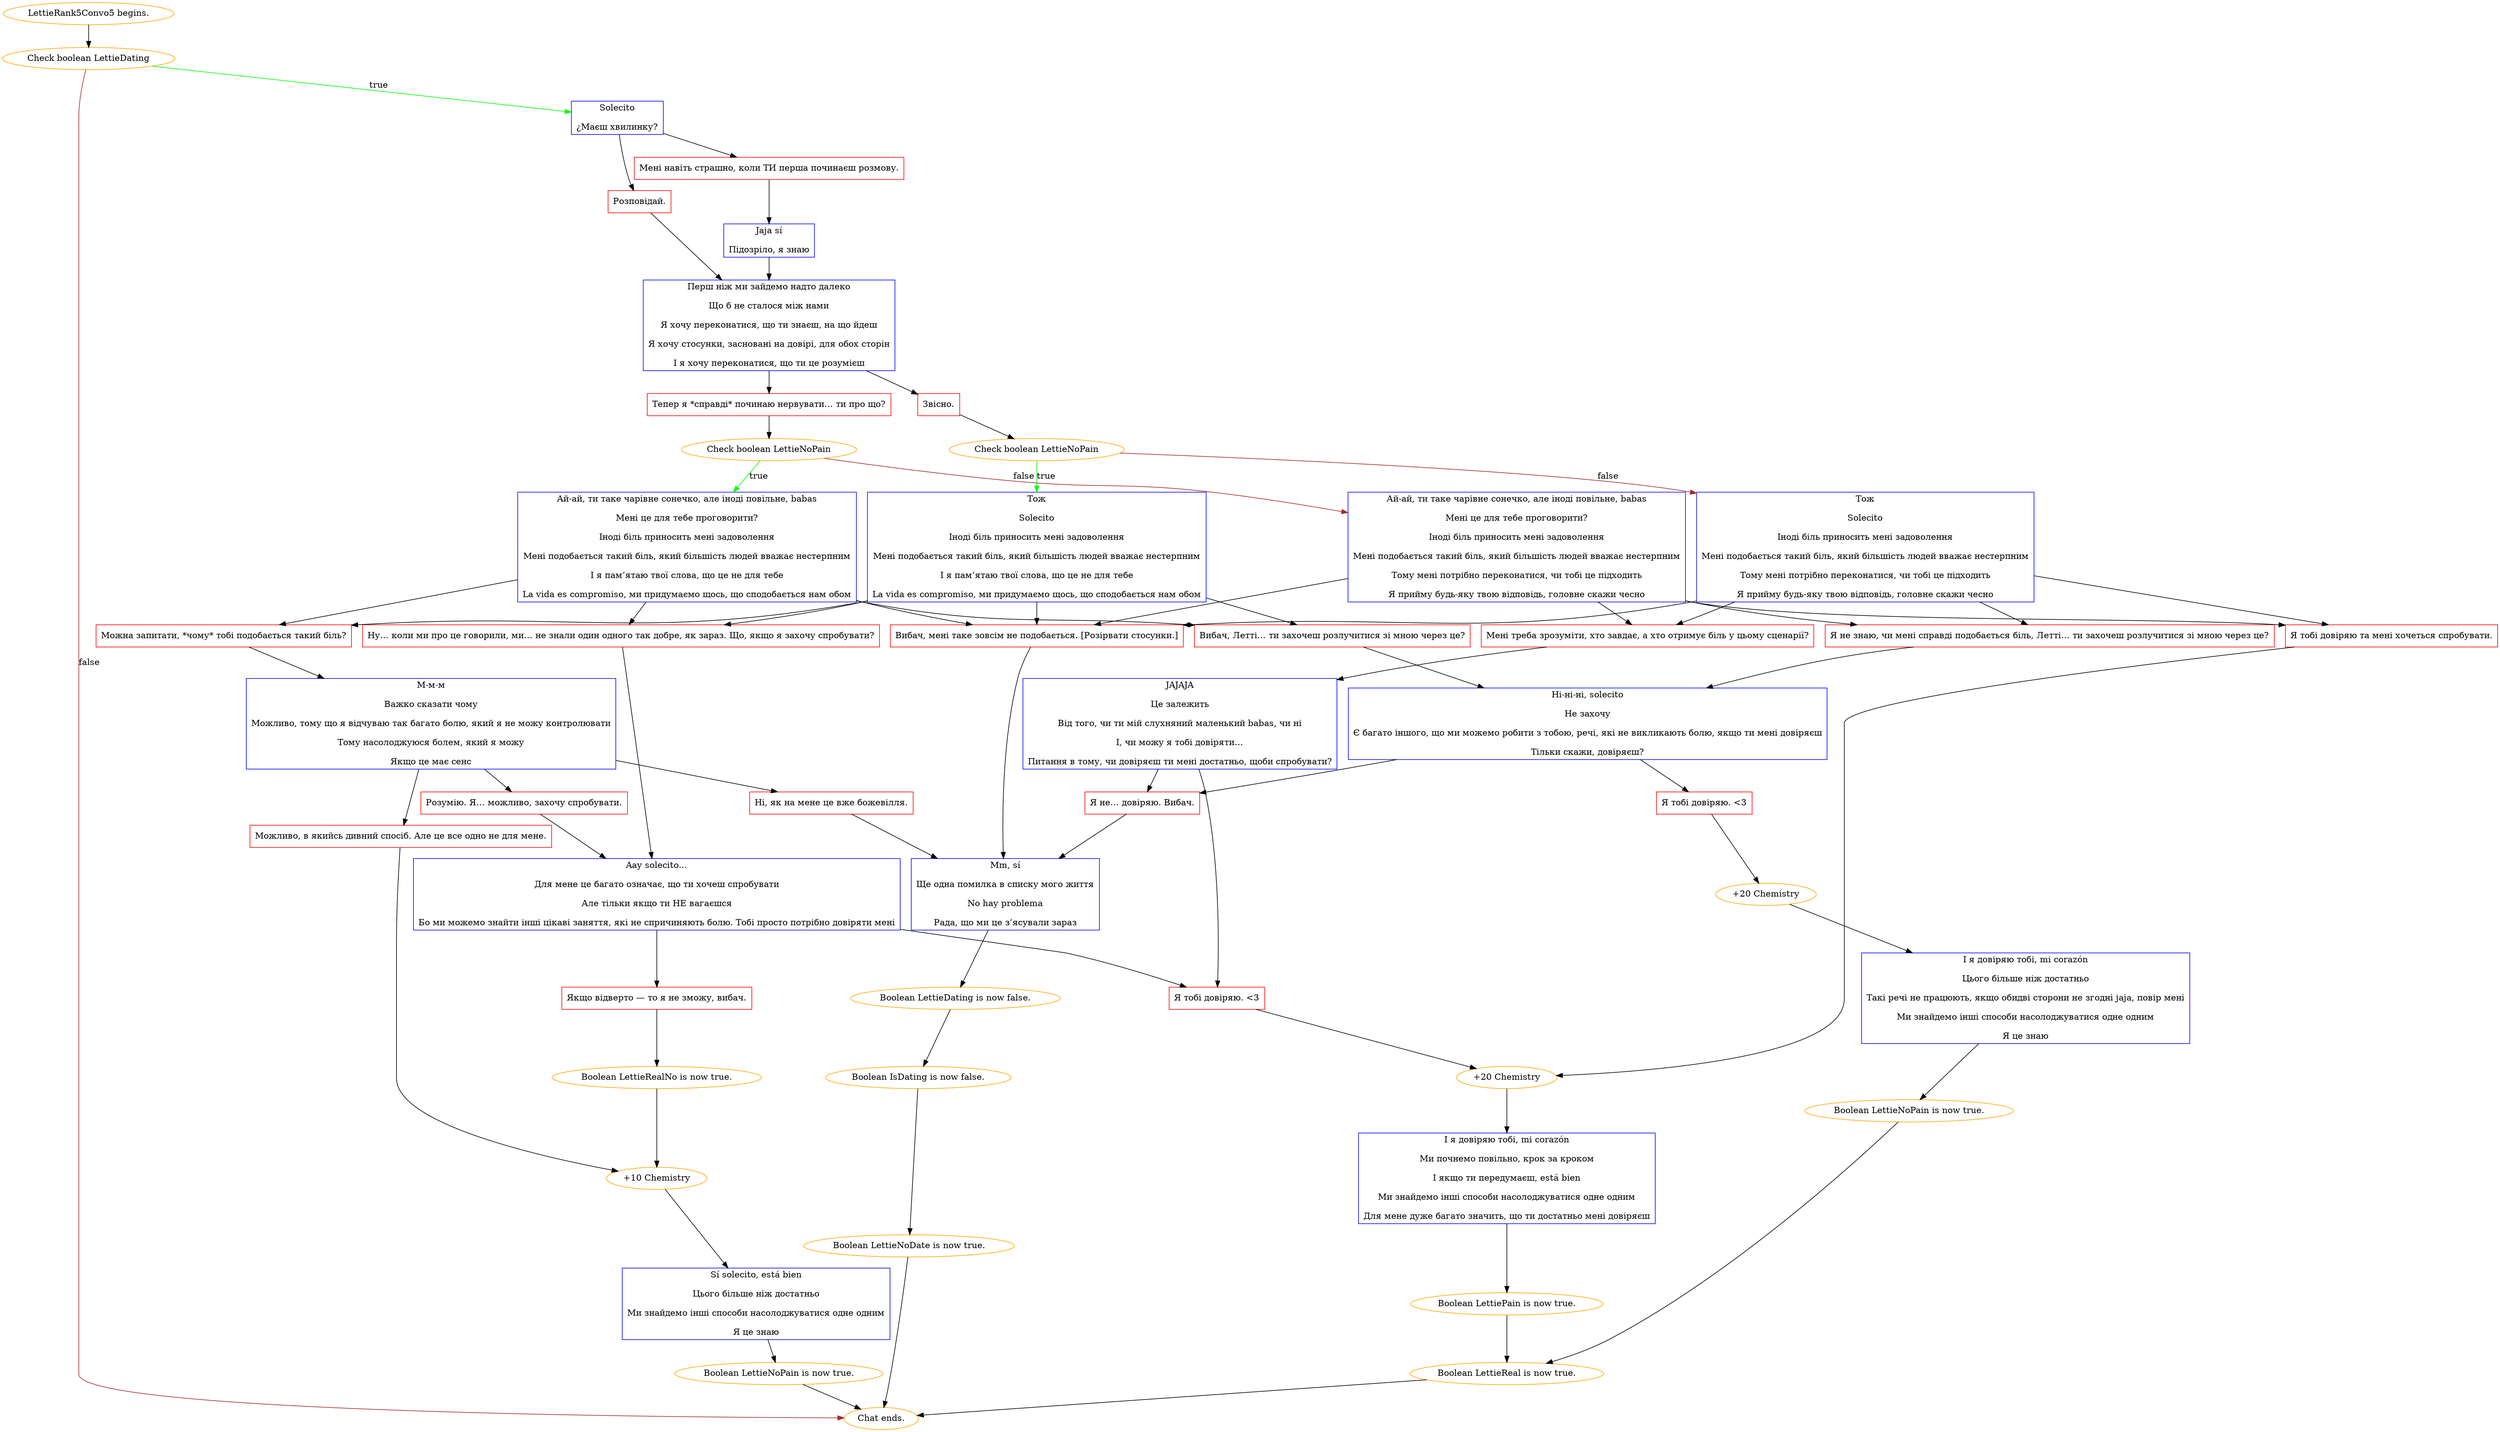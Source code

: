 digraph {
	"LettieRank5Convo5 begins." [color=orange];
		"LettieRank5Convo5 begins." -> j2659188471;
	j2659188471 [label="Check boolean LettieDating",color=orange];
		j2659188471 -> j2022209283 [label=true,color=green];
		j2659188471 -> "Chat ends." [label=false,color=brown];
	j2022209283 [label="Solecito
¿Маєш хвилинку?",shape=box,color=blue];
		j2022209283 -> j746107814;
		j2022209283 -> j3416145417;
	"Chat ends." [color=orange];
	j746107814 [label="Розповідай.",shape=box,color=red];
		j746107814 -> j1545136983;
	j3416145417 [label="Мені навіть страшно, коли ТИ перша починаєш розмову.",shape=box,color=red];
		j3416145417 -> j3726013987;
	j1545136983 [label="Перш ніж ми зайдемо надто далеко
Що б не сталося між нами
Я хочу переконатися, що ти знаєш, на що йдеш
Я хочу стосунки, засновані на довірі, для обох сторін
І я хочу переконатися, що ти це розумієш",shape=box,color=blue];
		j1545136983 -> j558682510;
		j1545136983 -> j231777119;
	j3726013987 [label="Jaja sí
Підозріло, я знаю",shape=box,color=blue];
		j3726013987 -> j1545136983;
	j558682510 [label="Звісно.",shape=box,color=red];
		j558682510 -> j3478675834;
	j231777119 [label="Тепер я *справді* починаю нервувати… ти про що?",shape=box,color=red];
		j231777119 -> j1381516603;
	j3478675834 [label="Check boolean LettieNoPain",color=orange];
		j3478675834 -> j2365470125 [label=true,color=green];
		j3478675834 -> j2468793979 [label=false,color=brown];
	j1381516603 [label="Check boolean LettieNoPain",color=orange];
		j1381516603 -> j3675120179 [label=true,color=green];
		j1381516603 -> j677734481 [label=false,color=brown];
	j2365470125 [label="Тож
Solecito
Іноді біль приносить мені задоволення
Мені подобається такий біль, який більшість людей вважає нестерпним
І я пам’ятаю твої слова, що це не для тебе
La vida es compromiso, ми придумаємо щось, що сподобається нам обом",shape=box,color=blue];
		j2365470125 -> j2679001955;
		j2365470125 -> j86833935;
		j2365470125 -> j1743269166;
		j2365470125 -> j15721994;
	j2468793979 [label="Тож
Solecito
Іноді біль приносить мені задоволення
Мені подобається такий біль, який більшість людей вважає нестерпним
Тому мені потрібно переконатися, чи тобі це підходить
Я прийму будь-яку твою відповідь, головне скажи чесно",shape=box,color=blue];
		j2468793979 -> j15721994;
		j2468793979 -> j200814317;
		j2468793979 -> j290747502;
		j2468793979 -> j3042674257;
	j3675120179 [label="Ай-ай, ти таке чарівне сонечко, але іноді повільне, babas
Мені це для тебе проговорити?
Іноді біль приносить мені задоволення
Мені подобається такий біль, який більшість людей вважає нестерпним
І я пам’ятаю твої слова, що це не для тебе
La vida es compromiso, ми придумаємо щось, що сподобається нам обом",shape=box,color=blue];
		j3675120179 -> j2679001955;
		j3675120179 -> j86833935;
		j3675120179 -> j1743269166;
		j3675120179 -> j15721994;
	j677734481 [label="Ай-ай, ти таке чарівне сонечко, але іноді повільне, babas
Мені це для тебе проговорити?
Іноді біль приносить мені задоволення
Мені подобається такий біль, який більшість людей вважає нестерпним
Тому мені потрібно переконатися, чи тобі це підходить
Я прийму будь-яку твою відповідь, головне скажи чесно",shape=box,color=blue];
		j677734481 -> j15721994;
		j677734481 -> j200814317;
		j677734481 -> j290747502;
		j677734481 -> j3042674257;
	j2679001955 [label="Вибач, Летті… ти захочеш розлучитися зі мною через це?",shape=box,color=red];
		j2679001955 -> j2130992547;
	j86833935 [label="Ну… коли ми про це говорили, ми… не знали один одного так добре, як зараз. Що, якщо я захочу спробувати?",shape=box,color=red];
		j86833935 -> j3140020947;
	j1743269166 [label="Можна запитати, *чому* тобі подобається такий біль?",shape=box,color=red];
		j1743269166 -> j4190815774;
	j15721994 [label="Вибач, мені таке зовсім не подобається. [Розірвати стосунки.]",shape=box,color=red];
		j15721994 -> j3585224649;
	j200814317 [label="Мені треба зрозуміти, хто завдає, а хто отримує біль у цьому сценарії?",shape=box,color=red];
		j200814317 -> j2305953534;
	j290747502 [label="Я тобі довіряю та мені хочеться спробувати.",shape=box,color=red];
		j290747502 -> j301334091;
	j3042674257 [label="Я не знаю, чи мені справді подобається біль, Летті… ти захочеш розлучитися зі мною через це?",shape=box,color=red];
		j3042674257 -> j2130992547;
	j2130992547 [label="Ні-ні-ні, solecito
Не захочу
Є багато іншого, що ми можемо робити з тобою, речі, які не викликають болю, якщо ти мені довіряєш
Тільки скажи, довіряєш?",shape=box,color=blue];
		j2130992547 -> j2383725336;
		j2130992547 -> j610443334;
	j3140020947 [label="Aay solecito...
Для мене це багато означає, що ти хочеш спробувати
Але тільки якщо ти НЕ вагаєшся
Бо ми можемо знайти інші цікаві заняття, які не спричиняють болю. Тобі просто потрібно довіряти мені",shape=box,color=blue];
		j3140020947 -> j3639033969;
		j3140020947 -> j3654349246;
	j4190815774 [label="М-м-м
Важко сказати чому
Можливо, тому що я відчуваю так багато болю, який я не можу контролювати
Тому насолоджуюся болем, який я можу
Якщо це має сенс",shape=box,color=blue];
		j4190815774 -> j2790745999;
		j4190815774 -> j4217355143;
		j4190815774 -> j837028399;
	j3585224649 [label="Mm, sí
Ще одна помилка в списку мого життя
No hay problema
Рада, що ми це з’ясували зараз",shape=box,color=blue];
		j3585224649 -> j2548450594;
	j2305953534 [label="JAJAJA
Це залежить
Від того, чи ти мій слухняний маленький babas, чи ні
І, чи можу я тобі довіряти…
Питання в тому, чи довіряєш ти мені достатньо, щоби спробувати?",shape=box,color=blue];
		j2305953534 -> j3639033969;
		j2305953534 -> j610443334;
	j301334091 [label="+20 Chemistry",color=orange];
		j301334091 -> j473686587;
	j2383725336 [label="Я тобі довіряю. <3",shape=box,color=red];
		j2383725336 -> j3071413101;
	j610443334 [label="Я не… довіряю. Вибач.",shape=box,color=red];
		j610443334 -> j3585224649;
	j3639033969 [label="Я тобі довіряю. <3",shape=box,color=red];
		j3639033969 -> j301334091;
	j3654349246 [label="Якщо відверто — то я не зможу, вибач.",shape=box,color=red];
		j3654349246 -> j2426864497;
	j2790745999 [label="Розумію. Я… можливо, захочу спробувати.",shape=box,color=red];
		j2790745999 -> j3140020947;
	j4217355143 [label="Можливо, в якийсь дивний спосіб. Але це все одно не для мене.",shape=box,color=red];
		j4217355143 -> j3514564465;
	j837028399 [label="Ні, як на мене це вже божевілля.",shape=box,color=red];
		j837028399 -> j3585224649;
	j2548450594 [label="Boolean LettieDating is now false.",color=orange];
		j2548450594 -> j4086907321;
	j473686587 [label="І я довіряю тобі, mi corazón
Ми почнемо повільно, крок за кроком
І якщо ти передумаєш, está bien
Ми знайдемо інші способи насолоджуватися одне одним
Для мене дуже багато значить, що ти достатньо мені довіряєш",shape=box,color=blue];
		j473686587 -> j482436665;
	j3071413101 [label="+20 Chemistry",color=orange];
		j3071413101 -> j1254995377;
	j2426864497 [label="Boolean LettieRealNo is now true.",color=orange];
		j2426864497 -> j3514564465;
	j3514564465 [label="+10 Chemistry",color=orange];
		j3514564465 -> j61698243;
	j4086907321 [label="Boolean IsDating is now false.",color=orange];
		j4086907321 -> j2703113057;
	j482436665 [label="Boolean LettiePain is now true.",color=orange];
		j482436665 -> j1472871842;
	j1254995377 [label="І я довіряю тобі, mi corazón
Цього більше ніж достатньо
Такі речі не працюють, якщо обидві сторони не згодні jaja, повір мені
Ми знайдемо інші способи насолоджуватися одне одним
Я це знаю",shape=box,color=blue];
		j1254995377 -> j1979783562;
	j61698243 [label="Sí solecito, está bien
Цього більше ніж достатньо
Ми знайдемо інші способи насолоджуватися одне одним
Я це знаю",shape=box,color=blue];
		j61698243 -> j1152979255;
	j2703113057 [label="Boolean LettieNoDate is now true.",color=orange];
		j2703113057 -> "Chat ends.";
	j1472871842 [label="Boolean LettieReal is now true.",color=orange];
		j1472871842 -> "Chat ends.";
	j1979783562 [label="Boolean LettieNoPain is now true.",color=orange];
		j1979783562 -> j1472871842;
	j1152979255 [label="Boolean LettieNoPain is now true.",color=orange];
		j1152979255 -> "Chat ends.";
}